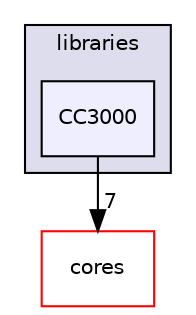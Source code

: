 digraph "libraries/CC3000" {
  compound=true
  node [ fontsize="10", fontname="Helvetica"];
  edge [ labelfontsize="10", labelfontname="Helvetica"];
  subgraph clusterdir_bc0718b08fb2015b8e59c47b2805f60c {
    graph [ bgcolor="#ddddee", pencolor="black", label="libraries" fontname="Helvetica", fontsize="10", URL="dir_bc0718b08fb2015b8e59c47b2805f60c.html"]
  dir_2a4e5093491b0b5df00f2e3c15939ad7 [shape=box, label="CC3000", style="filled", fillcolor="#eeeeff", pencolor="black", URL="dir_2a4e5093491b0b5df00f2e3c15939ad7.html"];
  }
  dir_51d9c9f08f6806a0f97badf342e5b4d7 [shape=box label="cores" fillcolor="white" style="filled" color="red" URL="dir_51d9c9f08f6806a0f97badf342e5b4d7.html"];
  dir_2a4e5093491b0b5df00f2e3c15939ad7->dir_51d9c9f08f6806a0f97badf342e5b4d7 [headlabel="7", labeldistance=1.5 headhref="dir_000022_000000.html"];
}
